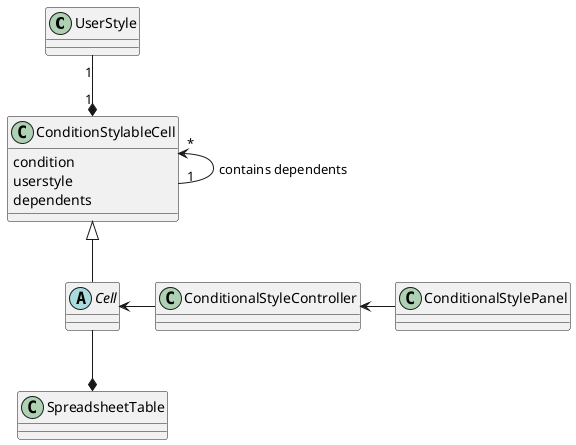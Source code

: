 @startuml class_diag.png

class UserStyle
abstract class Cell
class ConditionStylableCell
class SpreadsheetTable
class ConditionalStylePanel
class ConditionalStyleController

ConditionalStyleController <- ConditionalStylePanel

Cell <- ConditionalStyleController

UserStyle "1" --* "1" ConditionStylableCell

Cell --* SpreadsheetTable

ConditionStylableCell <|-- Cell

ConditionStylableCell "*" <-- "1" ConditionStylableCell : contains dependents

class ConditionStylableCell{
    condition
    userstyle
    dependents
}

@enduml